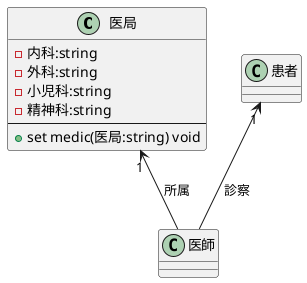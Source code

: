@startuml
class 医局 {
    - 内科:string
    - 外科:string
    - 小児科:string
    - 精神科:string
---
+ set medic(医局:string) void
}

患者 "1"<-- 医師:診察
医局"1"<-- 医師:所属
@enduml